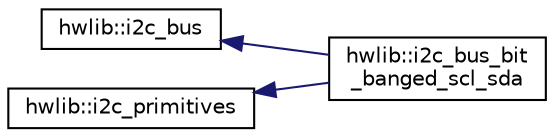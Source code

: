 digraph "Graphical Class Hierarchy"
{
  edge [fontname="Helvetica",fontsize="10",labelfontname="Helvetica",labelfontsize="10"];
  node [fontname="Helvetica",fontsize="10",shape=record];
  rankdir="LR";
  Node146 [label="hwlib::i2c_bus",height=0.2,width=0.4,color="black", fillcolor="white", style="filled",URL="$classhwlib_1_1i2c__bus.html"];
  Node146 -> Node1 [dir="back",color="midnightblue",fontsize="10",style="solid",fontname="Helvetica"];
  Node1 [label="hwlib::i2c_bus_bit\l_banged_scl_sda",height=0.2,width=0.4,color="black", fillcolor="white", style="filled",URL="$classhwlib_1_1i2c__bus__bit__banged__scl__sda.html"];
  Node0 [label="hwlib::i2c_primitives",height=0.2,width=0.4,color="black", fillcolor="white", style="filled",URL="$classhwlib_1_1i2c__primitives.html"];
  Node0 -> Node1 [dir="back",color="midnightblue",fontsize="10",style="solid",fontname="Helvetica"];
}
